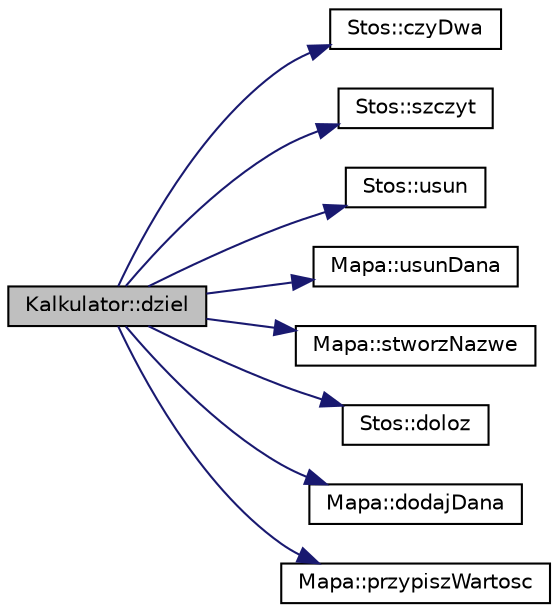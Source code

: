 digraph G
{
  edge [fontname="Helvetica",fontsize="10",labelfontname="Helvetica",labelfontsize="10"];
  node [fontname="Helvetica",fontsize="10",shape=record];
  rankdir="LR";
  Node1 [label="Kalkulator::dziel",height=0.2,width=0.4,color="black", fillcolor="grey75", style="filled" fontcolor="black"];
  Node1 -> Node2 [color="midnightblue",fontsize="10",style="solid",fontname="Helvetica"];
  Node2 [label="Stos::czyDwa",height=0.2,width=0.4,color="black", fillcolor="white", style="filled",URL="$class_stos.html#ab4036a7510abea889bdf4ed65c161fdc",tooltip="Funkcja sprawdzająca czy na stosie są choć dwa elementy."];
  Node1 -> Node3 [color="midnightblue",fontsize="10",style="solid",fontname="Helvetica"];
  Node3 [label="Stos::szczyt",height=0.2,width=0.4,color="black", fillcolor="white", style="filled",URL="$class_stos.html#adefd481d405f9b0f9355f32f57d525af",tooltip="Obudowa funkcji top()."];
  Node1 -> Node4 [color="midnightblue",fontsize="10",style="solid",fontname="Helvetica"];
  Node4 [label="Stos::usun",height=0.2,width=0.4,color="black", fillcolor="white", style="filled",URL="$class_stos.html#a1155a53b512ed3badc6c2fda97d7928a",tooltip="Obudowa funkcji pop()."];
  Node1 -> Node5 [color="midnightblue",fontsize="10",style="solid",fontname="Helvetica"];
  Node5 [label="Mapa::usunDana",height=0.2,width=0.4,color="black", fillcolor="white", style="filled",URL="$class_mapa.html#a5bb78969e5a237b07db78b37939c4e9f",tooltip="Funkcja usuwająca element o zadanym kluczu z mapy."];
  Node1 -> Node6 [color="midnightblue",fontsize="10",style="solid",fontname="Helvetica"];
  Node6 [label="Mapa::stworzNazwe",height=0.2,width=0.4,color="black", fillcolor="white", style="filled",URL="$class_mapa.html#a535534b7aad2bab8aa50dfe0b2434d58",tooltip="Funkcja tworząca nową nazwę stałej."];
  Node1 -> Node7 [color="midnightblue",fontsize="10",style="solid",fontname="Helvetica"];
  Node7 [label="Stos::doloz",height=0.2,width=0.4,color="black", fillcolor="white", style="filled",URL="$class_stos.html#ab3090525b8a392f922679600f6821e72",tooltip="Obudowa funkcji push(string)."];
  Node1 -> Node8 [color="midnightblue",fontsize="10",style="solid",fontname="Helvetica"];
  Node8 [label="Mapa::dodajDana",height=0.2,width=0.4,color="black", fillcolor="white", style="filled",URL="$class_mapa.html#aae13819e03f6e85e29e2df75e43a1d80",tooltip="Funkcja dodająca element o zadanym kluczu do mapy."];
  Node1 -> Node9 [color="midnightblue",fontsize="10",style="solid",fontname="Helvetica"];
  Node9 [label="Mapa::przypiszWartosc",height=0.2,width=0.4,color="black", fillcolor="white", style="filled",URL="$class_mapa.html#a771fd3d997953b2c7845a64ac51a7094",tooltip="Funkcja przypisująca wartość elementowi."];
}
